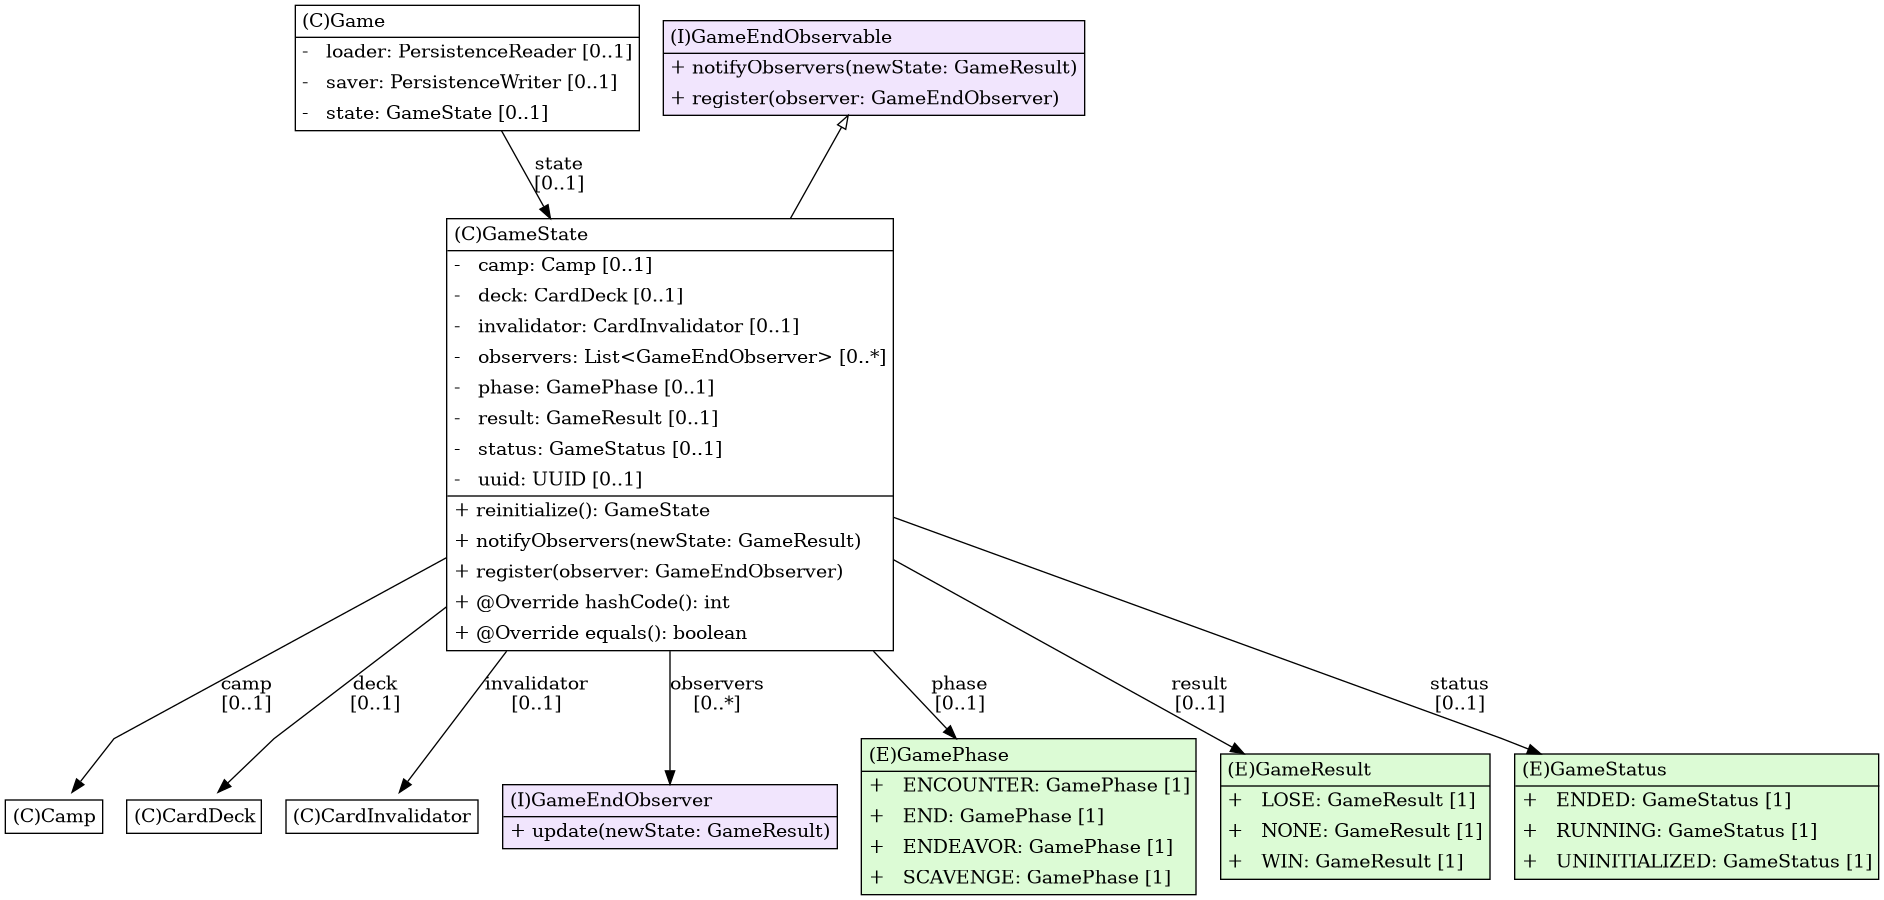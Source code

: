 @startuml

/' diagram meta data start
config=StructureConfiguration;
{
  "projectClassification": {
    "searchMode": "OpenProject", // OpenProject, AllProjects
    "includedProjects": "",
    "pathEndKeywords": "*.impl",
    "isClientPath": "",
    "isClientName": "",
    "isTestPath": "",
    "isTestName": "",
    "isMappingPath": "",
    "isMappingName": "",
    "isDataAccessPath": "",
    "isDataAccessName": "",
    "isDataStructurePath": "",
    "isDataStructureName": "",
    "isInterfaceStructuresPath": "",
    "isInterfaceStructuresName": "",
    "isEntryPointPath": "",
    "isEntryPointName": "",
    "treatFinalFieldsAsMandatory": false
  },
  "graphRestriction": {
    "classPackageExcludeFilter": "",
    "classPackageIncludeFilter": "",
    "classNameExcludeFilter": "",
    "classNameIncludeFilter": "",
    "methodNameExcludeFilter": "",
    "methodNameIncludeFilter": "",
    "removeByInheritance": "", // inheritance/annotation based filtering is done in a second step
    "removeByAnnotation": "",
    "removeByClassPackage": "", // cleanup the graph after inheritance/annotation based filtering is done
    "removeByClassName": "",
    "cutMappings": false,
    "cutEnum": false,
    "cutTests": true,
    "cutClient": true,
    "cutDataAccess": true,
    "cutInterfaceStructures": false,
    "cutDataStructures": true,
    "cutGetterAndSetter": true,
    "cutConstructors": true
  },
  "graphTraversal": {
    "forwardDepth": 1,
    "backwardDepth": 1,
    "classPackageExcludeFilter": "",
    "classPackageIncludeFilter": "",
    "classNameExcludeFilter": "",
    "classNameIncludeFilter": "",
    "methodNameExcludeFilter": "",
    "methodNameIncludeFilter": "",
    "hideMappings": false,
    "hideDataStructures": false,
    "hidePrivateMethods": false,
    "hideInterfaceCalls": false, // indirection: implementation -> interface (is hidden) -> implementation
    "onlyShowApplicationEntryPoints": false, // root node is included
    "useMethodCallsForStructureDiagram": "No" // ForwardOnly, BothDirections, No
  },
  "details": {
    "aggregation": "GroupByClass", // ByClass, GroupByClass, None
    "showClassGenericTypes": true,
    "showMethods": true,
    "showMethodParameterNames": true,
    "showMethodParameterTypes": true,
    "showMethodReturnType": true,
    "showPackageLevels": 0,
    "showDetailedClassStructure": true
  },
  "rootClass": "de.dhbw.karlsruhe.ase.application.GameState",
  "extensionCallbackMethod": "" // qualified.class.name#methodName - signature: public static String method(String)
}
diagram meta data end '/



digraph g {
    rankdir="TB"
    splines=polyline
    

'nodes 
Camp1135820194[
	label=<<TABLE BORDER="1" CELLBORDER="0" CELLPADDING="4" CELLSPACING="0">
<TR><TD ALIGN="LEFT" >(C)Camp</TD></TR>
</TABLE>>
	style=filled
	margin=0
	shape=plaintext
	fillcolor="#FFFFFF"
];

CardDeck1697264569[
	label=<<TABLE BORDER="1" CELLBORDER="0" CELLPADDING="4" CELLSPACING="0">
<TR><TD ALIGN="LEFT" >(C)CardDeck</TD></TR>
</TABLE>>
	style=filled
	margin=0
	shape=plaintext
	fillcolor="#FFFFFF"
];

CardInvalidator1052887806[
	label=<<TABLE BORDER="1" CELLBORDER="0" CELLPADDING="4" CELLSPACING="0">
<TR><TD ALIGN="LEFT" >(C)CardInvalidator</TD></TR>
</TABLE>>
	style=filled
	margin=0
	shape=plaintext
	fillcolor="#FFFFFF"
];

Game1052887806[
	label=<<TABLE BORDER="1" CELLBORDER="0" CELLPADDING="4" CELLSPACING="0">
<TR><TD ALIGN="LEFT" >(C)Game</TD></TR>
<HR/>
<TR><TD ALIGN="LEFT" >-   loader: PersistenceReader [0..1]</TD></TR>
<TR><TD ALIGN="LEFT" >-   saver: PersistenceWriter [0..1]</TD></TR>
<TR><TD ALIGN="LEFT" >-   state: GameState [0..1]</TD></TR>
</TABLE>>
	style=filled
	margin=0
	shape=plaintext
	fillcolor="#FFFFFF"
];

GameEndObservable1052887806[
	label=<<TABLE BORDER="1" CELLBORDER="0" CELLPADDING="4" CELLSPACING="0">
<TR><TD ALIGN="LEFT" >(I)GameEndObservable</TD></TR>
<HR/>
<TR><TD ALIGN="LEFT" >+ notifyObservers(newState: GameResult)</TD></TR>
<TR><TD ALIGN="LEFT" >+ register(observer: GameEndObserver)</TD></TR>
</TABLE>>
	style=filled
	margin=0
	shape=plaintext
	fillcolor="#F1E5FD"
];

GameEndObserver1052887806[
	label=<<TABLE BORDER="1" CELLBORDER="0" CELLPADDING="4" CELLSPACING="0">
<TR><TD ALIGN="LEFT" >(I)GameEndObserver</TD></TR>
<HR/>
<TR><TD ALIGN="LEFT" >+ update(newState: GameResult)</TD></TR>
</TABLE>>
	style=filled
	margin=0
	shape=plaintext
	fillcolor="#F1E5FD"
];

GamePhase1052887806[
	label=<<TABLE BORDER="1" CELLBORDER="0" CELLPADDING="4" CELLSPACING="0">
<TR><TD ALIGN="LEFT" >(E)GamePhase</TD></TR>
<HR/>
<TR><TD ALIGN="LEFT" >+   ENCOUNTER: GamePhase [1]</TD></TR>
<TR><TD ALIGN="LEFT" >+   END: GamePhase [1]</TD></TR>
<TR><TD ALIGN="LEFT" >+   ENDEAVOR: GamePhase [1]</TD></TR>
<TR><TD ALIGN="LEFT" >+   SCAVENGE: GamePhase [1]</TD></TR>
</TABLE>>
	style=filled
	margin=0
	shape=plaintext
	fillcolor="#DCFBD5"
];

GameResult1052887806[
	label=<<TABLE BORDER="1" CELLBORDER="0" CELLPADDING="4" CELLSPACING="0">
<TR><TD ALIGN="LEFT" >(E)GameResult</TD></TR>
<HR/>
<TR><TD ALIGN="LEFT" >+   LOSE: GameResult [1]</TD></TR>
<TR><TD ALIGN="LEFT" >+   NONE: GameResult [1]</TD></TR>
<TR><TD ALIGN="LEFT" >+   WIN: GameResult [1]</TD></TR>
</TABLE>>
	style=filled
	margin=0
	shape=plaintext
	fillcolor="#DCFBD5"
];

GameState1052887806[
	label=<<TABLE BORDER="1" CELLBORDER="0" CELLPADDING="4" CELLSPACING="0">
<TR><TD ALIGN="LEFT" >(C)GameState</TD></TR>
<HR/>
<TR><TD ALIGN="LEFT" >-   camp: Camp [0..1]</TD></TR>
<TR><TD ALIGN="LEFT" >-   deck: CardDeck [0..1]</TD></TR>
<TR><TD ALIGN="LEFT" >-   invalidator: CardInvalidator [0..1]</TD></TR>
<TR><TD ALIGN="LEFT" >-   observers: List&lt;GameEndObserver&gt; [0..*]</TD></TR>
<TR><TD ALIGN="LEFT" >-   phase: GamePhase [0..1]</TD></TR>
<TR><TD ALIGN="LEFT" >-   result: GameResult [0..1]</TD></TR>
<TR><TD ALIGN="LEFT" >-   status: GameStatus [0..1]</TD></TR>
<TR><TD ALIGN="LEFT" >-   uuid: UUID [0..1]</TD></TR>
<HR/>
<TR><TD ALIGN="LEFT" >+ reinitialize(): GameState</TD></TR>

<TR><TD ALIGN="LEFT" >+ notifyObservers(newState: GameResult)</TD></TR>
<TR><TD ALIGN="LEFT" >+ register(observer: GameEndObserver)</TD></TR>
<TR><TD ALIGN="LEFT" >+ @Override hashCode(): int</TD></TR>
<TR><TD ALIGN="LEFT" >+ @Override equals(): boolean</TD></TR>
</TABLE>>
	style=filled
	margin=0
	shape=plaintext
	fillcolor="#FFFFFF"
];

GameStatus1052887806[
	label=<<TABLE BORDER="1" CELLBORDER="0" CELLPADDING="4" CELLSPACING="0">
<TR><TD ALIGN="LEFT" >(E)GameStatus</TD></TR>
<HR/>
<TR><TD ALIGN="LEFT" >+   ENDED: GameStatus [1]</TD></TR>
<TR><TD ALIGN="LEFT" >+   RUNNING: GameStatus [1]</TD></TR>
<TR><TD ALIGN="LEFT" >+   UNINITIALIZED: GameStatus [1]</TD></TR>
</TABLE>>
	style=filled
	margin=0
	shape=plaintext
	fillcolor="#DCFBD5"
];

'edges    
Game1052887806 -> GameState1052887806[label="state
[0..1]"];
GameEndObservable1052887806 -> GameState1052887806[arrowhead=none, arrowtail=empty, dir=both];
GameState1052887806 -> Camp1135820194[label="camp
[0..1]"];
GameState1052887806 -> CardDeck1697264569[label="deck
[0..1]"];
GameState1052887806 -> CardInvalidator1052887806[label="invalidator
[0..1]"];
GameState1052887806 -> GameEndObserver1052887806[label="observers
[0..*]"];
GameState1052887806 -> GamePhase1052887806[label="phase
[0..1]"];
GameState1052887806 -> GameResult1052887806[label="result
[0..1]"];
GameState1052887806 -> GameStatus1052887806[label="status
[0..1]"];
    
}
@enduml